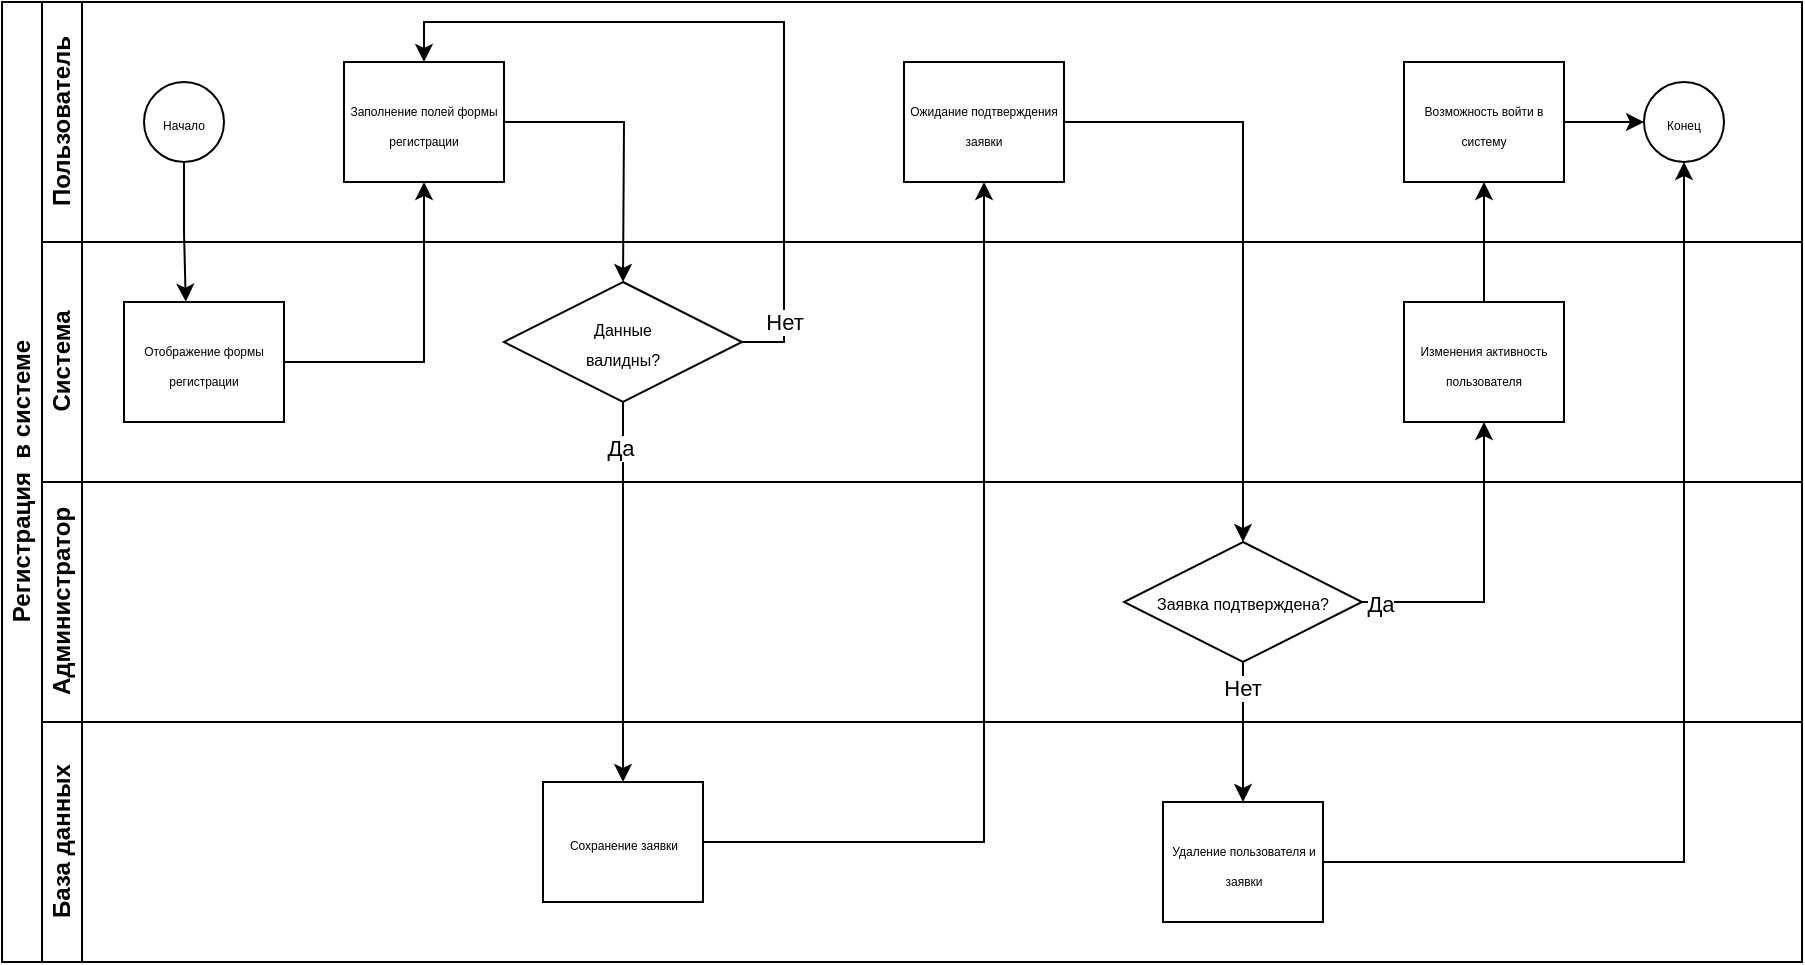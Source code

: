 <mxfile version="26.2.14">
  <diagram id="prtHgNgQTEPvFCAcTncT" name="Page-1">
    <mxGraphModel dx="1037" dy="589" grid="1" gridSize="10" guides="1" tooltips="1" connect="1" arrows="1" fold="1" page="1" pageScale="1" pageWidth="827" pageHeight="1169" math="0" shadow="0">
      <root>
        <mxCell id="0" />
        <mxCell id="1" parent="0" />
        <mxCell id="dNxyNK7c78bLwvsdeMH5-19" value="Регистрация&amp;nbsp; в системе" style="swimlane;html=1;childLayout=stackLayout;resizeParent=1;resizeParentMax=0;horizontal=0;startSize=20;horizontalStack=0;" parent="1" vertex="1">
          <mxGeometry x="69" y="50" width="900" height="480" as="geometry" />
        </mxCell>
        <mxCell id="dNxyNK7c78bLwvsdeMH5-20" value="Пользователь" style="swimlane;html=1;startSize=20;horizontal=0;" parent="dNxyNK7c78bLwvsdeMH5-19" vertex="1">
          <mxGeometry x="20" width="880" height="120" as="geometry" />
        </mxCell>
        <mxCell id="dNxyNK7c78bLwvsdeMH5-23" value="&lt;font style=&quot;font-size: 6px;&quot;&gt;Начало&lt;/font&gt;" style="ellipse;whiteSpace=wrap;html=1;" parent="dNxyNK7c78bLwvsdeMH5-20" vertex="1">
          <mxGeometry x="51" y="40" width="40" height="40" as="geometry" />
        </mxCell>
        <mxCell id="BDskTO6To6dDaFqz6M62-13" value="&lt;font style=&quot;font-size: 6px;&quot;&gt;Заполнение полей формы регистрации&lt;/font&gt;" style="rounded=0;whiteSpace=wrap;html=1;fontFamily=Helvetica;fontSize=12;fontColor=#000000;align=center;" vertex="1" parent="dNxyNK7c78bLwvsdeMH5-20">
          <mxGeometry x="151" y="30" width="80" height="60" as="geometry" />
        </mxCell>
        <mxCell id="BDskTO6To6dDaFqz6M62-26" value="&lt;font style=&quot;font-size: 6px;&quot;&gt;Ожидание подтверждения заявки&lt;/font&gt;" style="rounded=0;whiteSpace=wrap;html=1;fontFamily=Helvetica;fontSize=12;fontColor=#000000;align=center;" vertex="1" parent="dNxyNK7c78bLwvsdeMH5-20">
          <mxGeometry x="431" y="30" width="80" height="60" as="geometry" />
        </mxCell>
        <mxCell id="BDskTO6To6dDaFqz6M62-36" style="edgeStyle=orthogonalEdgeStyle;rounded=0;orthogonalLoop=1;jettySize=auto;html=1;entryX=0;entryY=0.5;entryDx=0;entryDy=0;" edge="1" parent="dNxyNK7c78bLwvsdeMH5-20" source="BDskTO6To6dDaFqz6M62-32" target="BDskTO6To6dDaFqz6M62-35">
          <mxGeometry relative="1" as="geometry" />
        </mxCell>
        <mxCell id="BDskTO6To6dDaFqz6M62-32" value="&lt;font style=&quot;font-size: 6px;&quot;&gt;Возможность войти в систему&lt;/font&gt;" style="rounded=0;whiteSpace=wrap;html=1;fontFamily=Helvetica;fontSize=12;fontColor=#000000;align=center;" vertex="1" parent="dNxyNK7c78bLwvsdeMH5-20">
          <mxGeometry x="681" y="30" width="80" height="60" as="geometry" />
        </mxCell>
        <mxCell id="BDskTO6To6dDaFqz6M62-35" value="&lt;font style=&quot;font-size: 6px;&quot;&gt;Конец&lt;/font&gt;" style="ellipse;whiteSpace=wrap;html=1;" vertex="1" parent="dNxyNK7c78bLwvsdeMH5-20">
          <mxGeometry x="801" y="40" width="40" height="40" as="geometry" />
        </mxCell>
        <mxCell id="dNxyNK7c78bLwvsdeMH5-21" value="Система" style="swimlane;html=1;startSize=20;horizontal=0;" parent="dNxyNK7c78bLwvsdeMH5-19" vertex="1">
          <mxGeometry x="20" y="120" width="880" height="120" as="geometry" />
        </mxCell>
        <mxCell id="dNxyNK7c78bLwvsdeMH5-26" value="&lt;font style=&quot;font-size: 6px;&quot;&gt;Отображение формы регистрации&lt;/font&gt;" style="rounded=0;whiteSpace=wrap;html=1;fontFamily=Helvetica;fontSize=12;fontColor=#000000;align=center;" parent="dNxyNK7c78bLwvsdeMH5-21" vertex="1">
          <mxGeometry x="41" y="30" width="80" height="60" as="geometry" />
        </mxCell>
        <mxCell id="dNxyNK7c78bLwvsdeMH5-28" value="&lt;font style=&quot;font-size: 8px;&quot;&gt;Данные&lt;/font&gt;&lt;div&gt;&lt;font style=&quot;font-size: 8px;&quot;&gt;валидны?&lt;/font&gt;&lt;/div&gt;" style="rhombus;whiteSpace=wrap;html=1;fontFamily=Helvetica;fontSize=12;fontColor=#000000;align=center;" parent="dNxyNK7c78bLwvsdeMH5-21" vertex="1">
          <mxGeometry x="231" y="20" width="119" height="60" as="geometry" />
        </mxCell>
        <mxCell id="BDskTO6To6dDaFqz6M62-38" value="&lt;font style=&quot;font-size: 6px;&quot;&gt;Изменения активность пользователя&lt;/font&gt;" style="rounded=0;whiteSpace=wrap;html=1;fontFamily=Helvetica;fontSize=12;fontColor=#000000;align=center;" vertex="1" parent="dNxyNK7c78bLwvsdeMH5-21">
          <mxGeometry x="681" y="30" width="80" height="60" as="geometry" />
        </mxCell>
        <mxCell id="dNxyNK7c78bLwvsdeMH5-22" value="Администратор" style="swimlane;html=1;startSize=20;horizontal=0;" parent="dNxyNK7c78bLwvsdeMH5-19" vertex="1">
          <mxGeometry x="20" y="240" width="880" height="120" as="geometry" />
        </mxCell>
        <mxCell id="BDskTO6To6dDaFqz6M62-27" value="&lt;span style=&quot;font-size: 8px;&quot;&gt;Заявка подтверждена?&lt;/span&gt;" style="rhombus;whiteSpace=wrap;html=1;fontFamily=Helvetica;fontSize=12;fontColor=#000000;align=center;" vertex="1" parent="dNxyNK7c78bLwvsdeMH5-22">
          <mxGeometry x="541" y="30" width="119" height="60" as="geometry" />
        </mxCell>
        <mxCell id="BDskTO6To6dDaFqz6M62-8" value="База данных" style="swimlane;html=1;startSize=20;horizontal=0;" vertex="1" parent="dNxyNK7c78bLwvsdeMH5-19">
          <mxGeometry x="20" y="360" width="880" height="120" as="geometry" />
        </mxCell>
        <mxCell id="BDskTO6To6dDaFqz6M62-18" value="&lt;font style=&quot;font-size: 6px;&quot;&gt;Сохранение заявки&lt;/font&gt;" style="rounded=0;whiteSpace=wrap;html=1;fontFamily=Helvetica;fontSize=12;fontColor=#000000;align=center;" vertex="1" parent="BDskTO6To6dDaFqz6M62-8">
          <mxGeometry x="250.5" y="30" width="80" height="60" as="geometry" />
        </mxCell>
        <mxCell id="BDskTO6To6dDaFqz6M62-29" value="&lt;font style=&quot;font-size: 6px;&quot;&gt;Удаление пользователя и заявки&lt;/font&gt;" style="rounded=0;whiteSpace=wrap;html=1;fontFamily=Helvetica;fontSize=12;fontColor=#000000;align=center;" vertex="1" parent="BDskTO6To6dDaFqz6M62-8">
          <mxGeometry x="560.5" y="40" width="80" height="60" as="geometry" />
        </mxCell>
        <mxCell id="dNxyNK7c78bLwvsdeMH5-25" value="" style="edgeStyle=orthogonalEdgeStyle;rounded=0;orthogonalLoop=1;jettySize=auto;html=1;entryX=0.386;entryY=-0.003;entryDx=0;entryDy=0;entryPerimeter=0;" parent="dNxyNK7c78bLwvsdeMH5-19" source="dNxyNK7c78bLwvsdeMH5-23" target="dNxyNK7c78bLwvsdeMH5-26" edge="1">
          <mxGeometry relative="1" as="geometry">
            <mxPoint x="121" y="140" as="targetPoint" />
            <Array as="points" />
          </mxGeometry>
        </mxCell>
        <mxCell id="BDskTO6To6dDaFqz6M62-15" value="" style="endArrow=classic;html=1;rounded=0;entryX=0.5;entryY=1;entryDx=0;entryDy=0;exitX=1;exitY=0.5;exitDx=0;exitDy=0;" edge="1" parent="dNxyNK7c78bLwvsdeMH5-19" source="dNxyNK7c78bLwvsdeMH5-26" target="BDskTO6To6dDaFqz6M62-13">
          <mxGeometry width="50" height="50" relative="1" as="geometry">
            <mxPoint x="141" y="150" as="sourcePoint" />
            <mxPoint x="191" y="100" as="targetPoint" />
            <Array as="points">
              <mxPoint x="211" y="180" />
            </Array>
          </mxGeometry>
        </mxCell>
        <mxCell id="BDskTO6To6dDaFqz6M62-16" value="" style="endArrow=classic;html=1;rounded=0;exitX=1;exitY=0.5;exitDx=0;exitDy=0;entryX=0.5;entryY=0;entryDx=0;entryDy=0;" edge="1" parent="dNxyNK7c78bLwvsdeMH5-19" source="BDskTO6To6dDaFqz6M62-13" target="dNxyNK7c78bLwvsdeMH5-28">
          <mxGeometry width="50" height="50" relative="1" as="geometry">
            <mxPoint x="361" y="70" as="sourcePoint" />
            <mxPoint x="321" y="60" as="targetPoint" />
            <Array as="points">
              <mxPoint x="311" y="60" />
            </Array>
          </mxGeometry>
        </mxCell>
        <mxCell id="BDskTO6To6dDaFqz6M62-17" value="" style="endArrow=classic;html=1;rounded=0;exitX=0.5;exitY=1;exitDx=0;exitDy=0;entryX=0.5;entryY=0;entryDx=0;entryDy=0;" edge="1" parent="dNxyNK7c78bLwvsdeMH5-19" source="dNxyNK7c78bLwvsdeMH5-28" target="BDskTO6To6dDaFqz6M62-18">
          <mxGeometry width="50" height="50" relative="1" as="geometry">
            <mxPoint x="361" y="340" as="sourcePoint" />
            <mxPoint x="311" y="380" as="targetPoint" />
          </mxGeometry>
        </mxCell>
        <mxCell id="BDskTO6To6dDaFqz6M62-19" value="Да" style="edgeLabel;html=1;align=center;verticalAlign=middle;resizable=0;points=[];" vertex="1" connectable="0" parent="BDskTO6To6dDaFqz6M62-17">
          <mxGeometry x="-0.757" y="-2" relative="1" as="geometry">
            <mxPoint as="offset" />
          </mxGeometry>
        </mxCell>
        <mxCell id="BDskTO6To6dDaFqz6M62-20" value="" style="endArrow=classic;html=1;rounded=0;exitX=1;exitY=0.5;exitDx=0;exitDy=0;entryX=0.5;entryY=0;entryDx=0;entryDy=0;" edge="1" parent="dNxyNK7c78bLwvsdeMH5-19" source="dNxyNK7c78bLwvsdeMH5-28" target="BDskTO6To6dDaFqz6M62-13">
          <mxGeometry width="50" height="50" relative="1" as="geometry">
            <mxPoint x="411" y="170" as="sourcePoint" />
            <mxPoint x="191" y="10" as="targetPoint" />
            <Array as="points">
              <mxPoint x="391" y="170" />
              <mxPoint x="391" y="10" />
              <mxPoint x="211" y="10" />
            </Array>
          </mxGeometry>
        </mxCell>
        <mxCell id="BDskTO6To6dDaFqz6M62-21" value="Нет" style="edgeLabel;html=1;align=center;verticalAlign=middle;resizable=0;points=[];" vertex="1" connectable="0" parent="BDskTO6To6dDaFqz6M62-20">
          <mxGeometry x="-0.958" relative="1" as="geometry">
            <mxPoint x="13" y="-10" as="offset" />
          </mxGeometry>
        </mxCell>
        <mxCell id="BDskTO6To6dDaFqz6M62-24" value="" style="endArrow=classic;html=1;rounded=0;exitX=1;exitY=0.5;exitDx=0;exitDy=0;entryX=0.5;entryY=1;entryDx=0;entryDy=0;" edge="1" parent="dNxyNK7c78bLwvsdeMH5-19" source="BDskTO6To6dDaFqz6M62-18" target="BDskTO6To6dDaFqz6M62-26">
          <mxGeometry width="50" height="50" relative="1" as="geometry">
            <mxPoint x="381" y="420" as="sourcePoint" />
            <mxPoint x="451" y="410" as="targetPoint" />
            <Array as="points">
              <mxPoint x="491" y="420" />
            </Array>
          </mxGeometry>
        </mxCell>
        <mxCell id="BDskTO6To6dDaFqz6M62-28" style="edgeStyle=orthogonalEdgeStyle;rounded=0;orthogonalLoop=1;jettySize=auto;html=1;entryX=0.5;entryY=0;entryDx=0;entryDy=0;" edge="1" parent="dNxyNK7c78bLwvsdeMH5-19" source="BDskTO6To6dDaFqz6M62-26" target="BDskTO6To6dDaFqz6M62-27">
          <mxGeometry relative="1" as="geometry" />
        </mxCell>
        <mxCell id="BDskTO6To6dDaFqz6M62-30" style="edgeStyle=orthogonalEdgeStyle;rounded=0;orthogonalLoop=1;jettySize=auto;html=1;entryX=0.5;entryY=0;entryDx=0;entryDy=0;" edge="1" parent="dNxyNK7c78bLwvsdeMH5-19" source="BDskTO6To6dDaFqz6M62-27" target="BDskTO6To6dDaFqz6M62-29">
          <mxGeometry relative="1" as="geometry" />
        </mxCell>
        <mxCell id="BDskTO6To6dDaFqz6M62-31" value="Нет" style="edgeLabel;html=1;align=center;verticalAlign=middle;resizable=0;points=[];" vertex="1" connectable="0" parent="BDskTO6To6dDaFqz6M62-30">
          <mxGeometry x="-0.645" y="-1" relative="1" as="geometry">
            <mxPoint as="offset" />
          </mxGeometry>
        </mxCell>
        <mxCell id="BDskTO6To6dDaFqz6M62-33" style="edgeStyle=orthogonalEdgeStyle;rounded=0;orthogonalLoop=1;jettySize=auto;html=1;entryX=0.5;entryY=1;entryDx=0;entryDy=0;" edge="1" parent="dNxyNK7c78bLwvsdeMH5-19" source="BDskTO6To6dDaFqz6M62-27" target="BDskTO6To6dDaFqz6M62-38">
          <mxGeometry relative="1" as="geometry">
            <mxPoint x="741" y="220" as="targetPoint" />
          </mxGeometry>
        </mxCell>
        <mxCell id="BDskTO6To6dDaFqz6M62-34" value="Да" style="edgeLabel;html=1;align=center;verticalAlign=middle;resizable=0;points=[];" vertex="1" connectable="0" parent="BDskTO6To6dDaFqz6M62-33">
          <mxGeometry x="-0.888" y="-1" relative="1" as="geometry">
            <mxPoint as="offset" />
          </mxGeometry>
        </mxCell>
        <mxCell id="BDskTO6To6dDaFqz6M62-37" style="edgeStyle=orthogonalEdgeStyle;rounded=0;orthogonalLoop=1;jettySize=auto;html=1;entryX=0.5;entryY=1;entryDx=0;entryDy=0;" edge="1" parent="dNxyNK7c78bLwvsdeMH5-19" source="BDskTO6To6dDaFqz6M62-29" target="BDskTO6To6dDaFqz6M62-35">
          <mxGeometry relative="1" as="geometry" />
        </mxCell>
        <mxCell id="BDskTO6To6dDaFqz6M62-39" style="edgeStyle=orthogonalEdgeStyle;rounded=0;orthogonalLoop=1;jettySize=auto;html=1;entryX=0.5;entryY=1;entryDx=0;entryDy=0;" edge="1" parent="dNxyNK7c78bLwvsdeMH5-19" source="BDskTO6To6dDaFqz6M62-38" target="BDskTO6To6dDaFqz6M62-32">
          <mxGeometry relative="1" as="geometry" />
        </mxCell>
      </root>
    </mxGraphModel>
  </diagram>
</mxfile>
